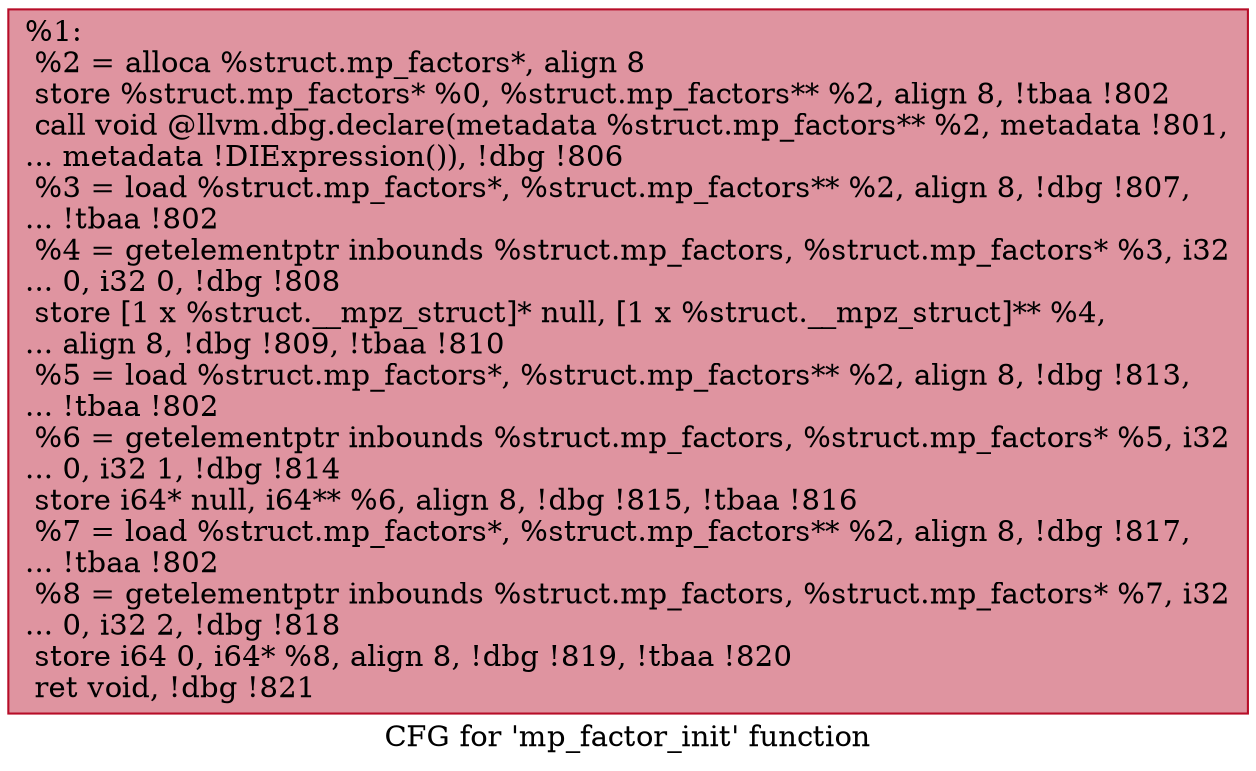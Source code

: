 digraph "CFG for 'mp_factor_init' function" {
	label="CFG for 'mp_factor_init' function";

	Node0x19567b0 [shape=record,color="#b70d28ff", style=filled, fillcolor="#b70d2870",label="{%1:\l  %2 = alloca %struct.mp_factors*, align 8\l  store %struct.mp_factors* %0, %struct.mp_factors** %2, align 8, !tbaa !802\l  call void @llvm.dbg.declare(metadata %struct.mp_factors** %2, metadata !801,\l... metadata !DIExpression()), !dbg !806\l  %3 = load %struct.mp_factors*, %struct.mp_factors** %2, align 8, !dbg !807,\l... !tbaa !802\l  %4 = getelementptr inbounds %struct.mp_factors, %struct.mp_factors* %3, i32\l... 0, i32 0, !dbg !808\l  store [1 x %struct.__mpz_struct]* null, [1 x %struct.__mpz_struct]** %4,\l... align 8, !dbg !809, !tbaa !810\l  %5 = load %struct.mp_factors*, %struct.mp_factors** %2, align 8, !dbg !813,\l... !tbaa !802\l  %6 = getelementptr inbounds %struct.mp_factors, %struct.mp_factors* %5, i32\l... 0, i32 1, !dbg !814\l  store i64* null, i64** %6, align 8, !dbg !815, !tbaa !816\l  %7 = load %struct.mp_factors*, %struct.mp_factors** %2, align 8, !dbg !817,\l... !tbaa !802\l  %8 = getelementptr inbounds %struct.mp_factors, %struct.mp_factors* %7, i32\l... 0, i32 2, !dbg !818\l  store i64 0, i64* %8, align 8, !dbg !819, !tbaa !820\l  ret void, !dbg !821\l}"];
}
